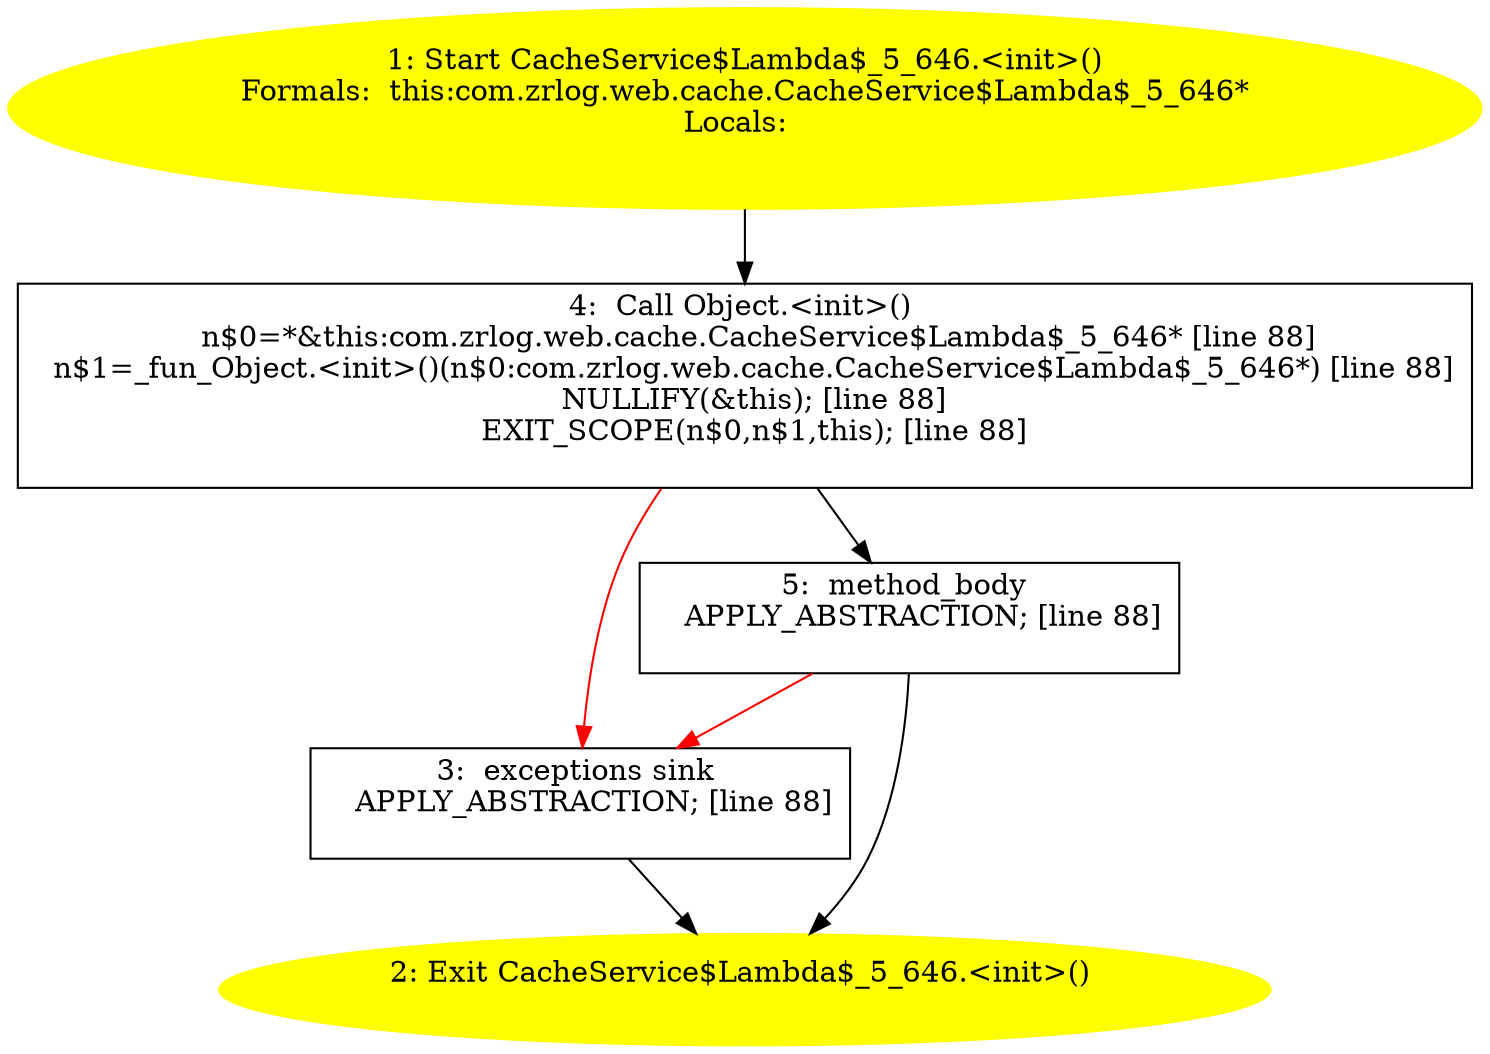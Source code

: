 /* @generated */
digraph cfg {
"com.zrlog.web.cache.CacheService$Lambda$_5_646.<init>().08a546156793c8095f2b5386f8563ad1_1" [label="1: Start CacheService$Lambda$_5_646.<init>()\nFormals:  this:com.zrlog.web.cache.CacheService$Lambda$_5_646*\nLocals:  \n  " color=yellow style=filled]
	

	 "com.zrlog.web.cache.CacheService$Lambda$_5_646.<init>().08a546156793c8095f2b5386f8563ad1_1" -> "com.zrlog.web.cache.CacheService$Lambda$_5_646.<init>().08a546156793c8095f2b5386f8563ad1_4" ;
"com.zrlog.web.cache.CacheService$Lambda$_5_646.<init>().08a546156793c8095f2b5386f8563ad1_2" [label="2: Exit CacheService$Lambda$_5_646.<init>() \n  " color=yellow style=filled]
	

"com.zrlog.web.cache.CacheService$Lambda$_5_646.<init>().08a546156793c8095f2b5386f8563ad1_3" [label="3:  exceptions sink \n   APPLY_ABSTRACTION; [line 88]\n " shape="box"]
	

	 "com.zrlog.web.cache.CacheService$Lambda$_5_646.<init>().08a546156793c8095f2b5386f8563ad1_3" -> "com.zrlog.web.cache.CacheService$Lambda$_5_646.<init>().08a546156793c8095f2b5386f8563ad1_2" ;
"com.zrlog.web.cache.CacheService$Lambda$_5_646.<init>().08a546156793c8095f2b5386f8563ad1_4" [label="4:  Call Object.<init>() \n   n$0=*&this:com.zrlog.web.cache.CacheService$Lambda$_5_646* [line 88]\n  n$1=_fun_Object.<init>()(n$0:com.zrlog.web.cache.CacheService$Lambda$_5_646*) [line 88]\n  NULLIFY(&this); [line 88]\n  EXIT_SCOPE(n$0,n$1,this); [line 88]\n " shape="box"]
	

	 "com.zrlog.web.cache.CacheService$Lambda$_5_646.<init>().08a546156793c8095f2b5386f8563ad1_4" -> "com.zrlog.web.cache.CacheService$Lambda$_5_646.<init>().08a546156793c8095f2b5386f8563ad1_5" ;
	 "com.zrlog.web.cache.CacheService$Lambda$_5_646.<init>().08a546156793c8095f2b5386f8563ad1_4" -> "com.zrlog.web.cache.CacheService$Lambda$_5_646.<init>().08a546156793c8095f2b5386f8563ad1_3" [color="red" ];
"com.zrlog.web.cache.CacheService$Lambda$_5_646.<init>().08a546156793c8095f2b5386f8563ad1_5" [label="5:  method_body \n   APPLY_ABSTRACTION; [line 88]\n " shape="box"]
	

	 "com.zrlog.web.cache.CacheService$Lambda$_5_646.<init>().08a546156793c8095f2b5386f8563ad1_5" -> "com.zrlog.web.cache.CacheService$Lambda$_5_646.<init>().08a546156793c8095f2b5386f8563ad1_2" ;
	 "com.zrlog.web.cache.CacheService$Lambda$_5_646.<init>().08a546156793c8095f2b5386f8563ad1_5" -> "com.zrlog.web.cache.CacheService$Lambda$_5_646.<init>().08a546156793c8095f2b5386f8563ad1_3" [color="red" ];
}
